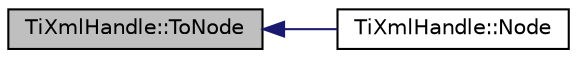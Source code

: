 digraph "TiXmlHandle::ToNode"
{
  edge [fontname="Helvetica",fontsize="10",labelfontname="Helvetica",labelfontsize="10"];
  node [fontname="Helvetica",fontsize="10",shape=record];
  rankdir="LR";
  Node1 [label="TiXmlHandle::ToNode",height=0.2,width=0.4,color="black", fillcolor="grey75", style="filled" fontcolor="black"];
  Node1 -> Node2 [dir="back",color="midnightblue",fontsize="10",style="solid",fontname="Helvetica"];
  Node2 [label="TiXmlHandle::Node",height=0.2,width=0.4,color="black", fillcolor="white", style="filled",URL="$class_ti_xml_handle.html#ab44b723a8dc9af72838a303c079d0376"];
}

